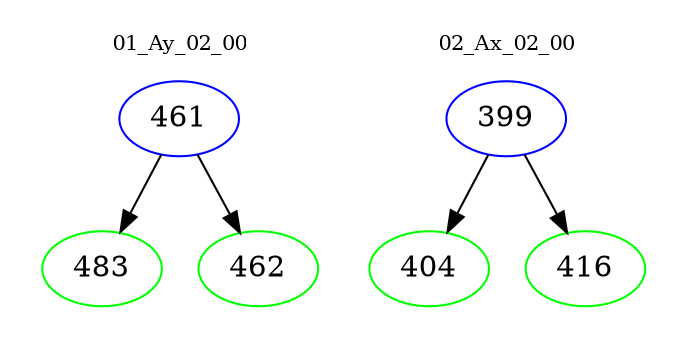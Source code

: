 digraph{
subgraph cluster_0 {
color = white
label = "01_Ay_02_00";
fontsize=10;
T0_461 [label="461", color="blue"]
T0_461 -> T0_483 [color="black"]
T0_483 [label="483", color="green"]
T0_461 -> T0_462 [color="black"]
T0_462 [label="462", color="green"]
}
subgraph cluster_1 {
color = white
label = "02_Ax_02_00";
fontsize=10;
T1_399 [label="399", color="blue"]
T1_399 -> T1_404 [color="black"]
T1_404 [label="404", color="green"]
T1_399 -> T1_416 [color="black"]
T1_416 [label="416", color="green"]
}
}
